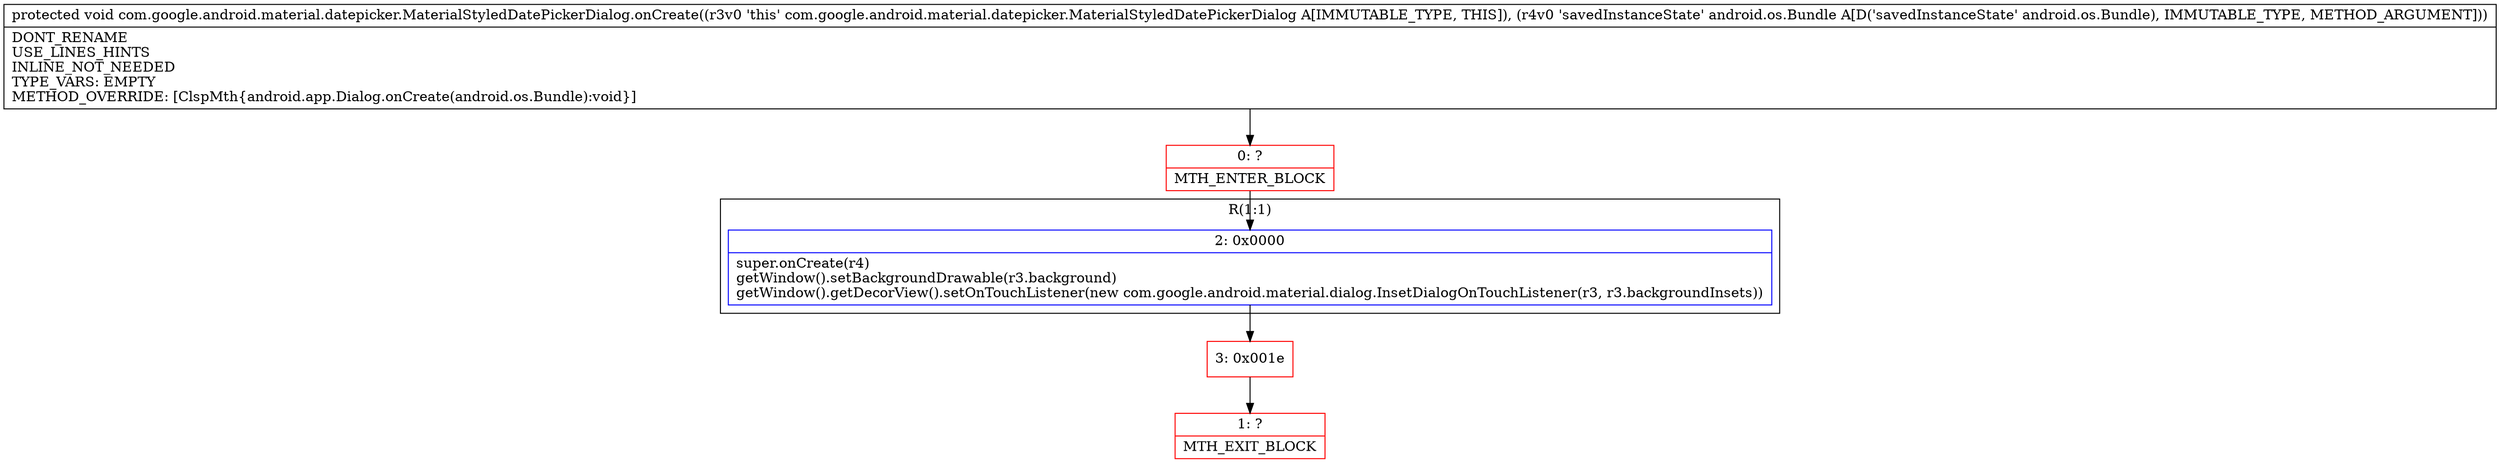 digraph "CFG forcom.google.android.material.datepicker.MaterialStyledDatePickerDialog.onCreate(Landroid\/os\/Bundle;)V" {
subgraph cluster_Region_1373516553 {
label = "R(1:1)";
node [shape=record,color=blue];
Node_2 [shape=record,label="{2\:\ 0x0000|super.onCreate(r4)\lgetWindow().setBackgroundDrawable(r3.background)\lgetWindow().getDecorView().setOnTouchListener(new com.google.android.material.dialog.InsetDialogOnTouchListener(r3, r3.backgroundInsets))\l}"];
}
Node_0 [shape=record,color=red,label="{0\:\ ?|MTH_ENTER_BLOCK\l}"];
Node_3 [shape=record,color=red,label="{3\:\ 0x001e}"];
Node_1 [shape=record,color=red,label="{1\:\ ?|MTH_EXIT_BLOCK\l}"];
MethodNode[shape=record,label="{protected void com.google.android.material.datepicker.MaterialStyledDatePickerDialog.onCreate((r3v0 'this' com.google.android.material.datepicker.MaterialStyledDatePickerDialog A[IMMUTABLE_TYPE, THIS]), (r4v0 'savedInstanceState' android.os.Bundle A[D('savedInstanceState' android.os.Bundle), IMMUTABLE_TYPE, METHOD_ARGUMENT]))  | DONT_RENAME\lUSE_LINES_HINTS\lINLINE_NOT_NEEDED\lTYPE_VARS: EMPTY\lMETHOD_OVERRIDE: [ClspMth\{android.app.Dialog.onCreate(android.os.Bundle):void\}]\l}"];
MethodNode -> Node_0;Node_2 -> Node_3;
Node_0 -> Node_2;
Node_3 -> Node_1;
}

